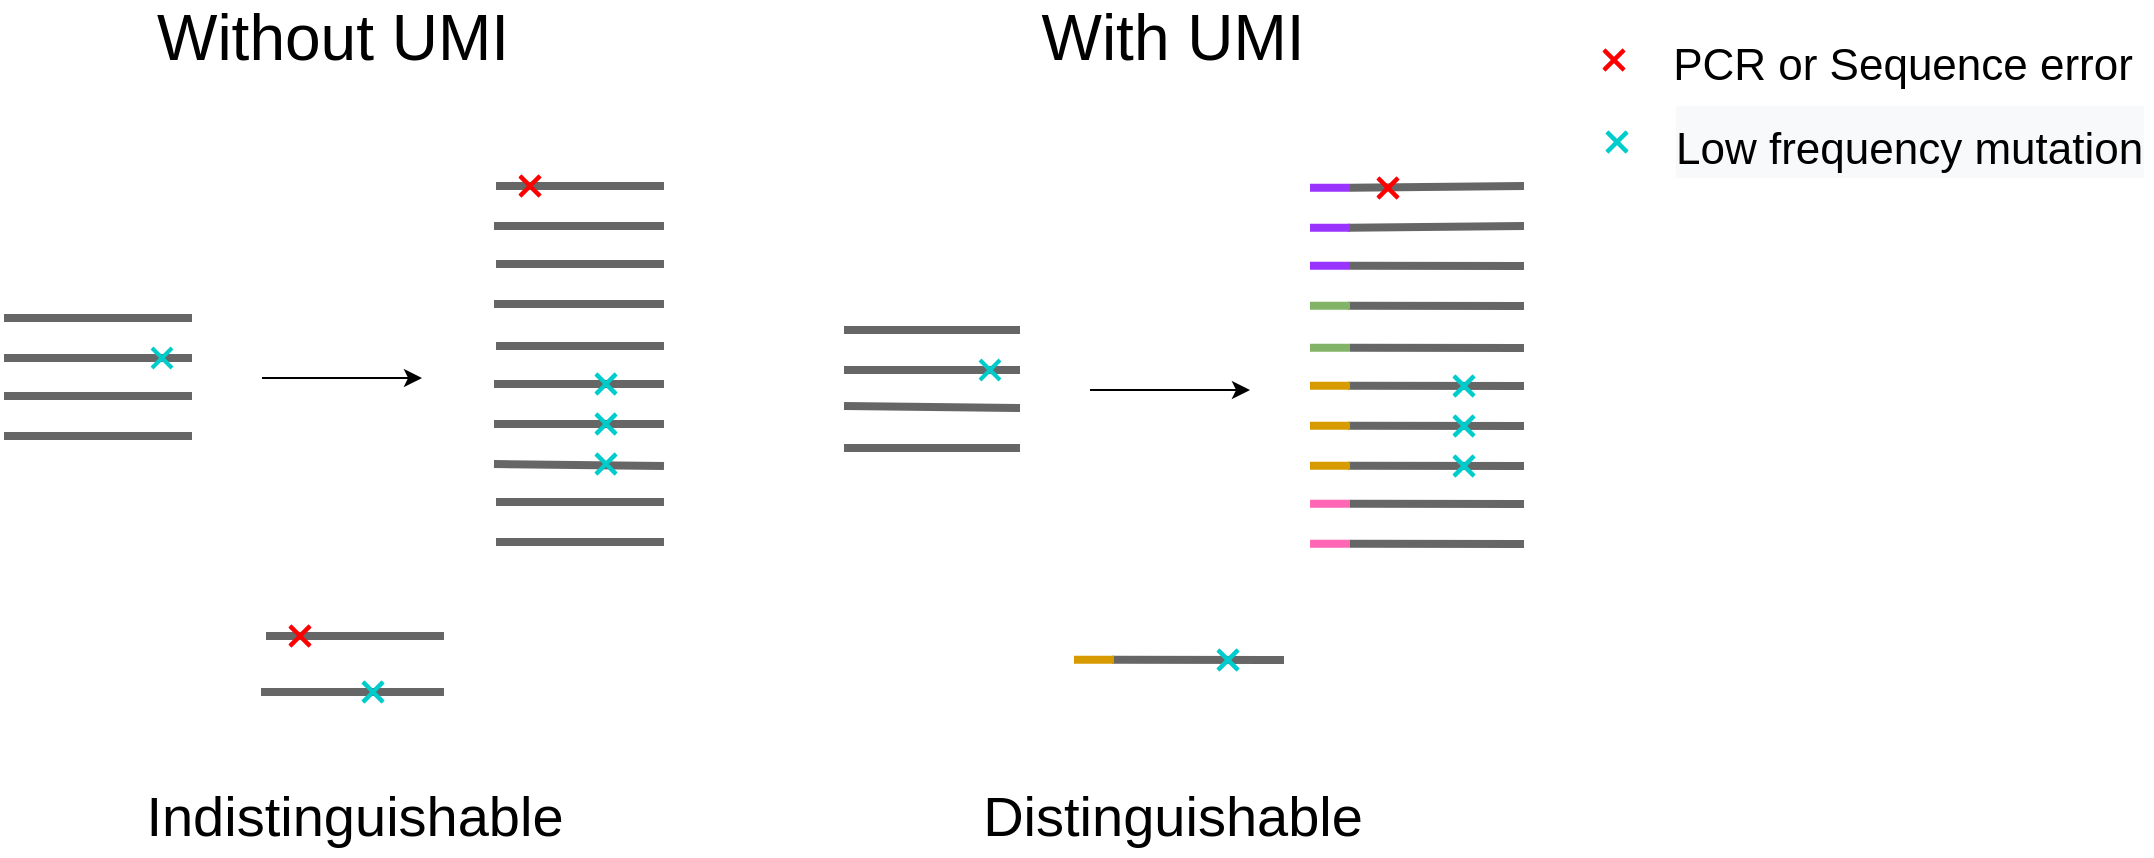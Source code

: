 <mxfile version="20.0.1" type="github">
  <diagram id="hOID2NO2qhy8Afpl9kij" name="Page-1">
    <mxGraphModel dx="1543" dy="1257" grid="1" gridSize="10" guides="1" tooltips="1" connect="1" arrows="1" fold="1" page="1" pageScale="1" pageWidth="827" pageHeight="1169" math="0" shadow="0">
      <root>
        <mxCell id="0" />
        <mxCell id="1" parent="0" />
        <mxCell id="rIxZJg8oqruKLC6vNlmA-1" value="" style="endArrow=none;html=1;rounded=0;strokeWidth=4;strokeColor=#666666;" parent="1" edge="1">
          <mxGeometry width="50" height="50" relative="1" as="geometry">
            <mxPoint x="1600" y="226" as="sourcePoint" />
            <mxPoint x="1694" y="226" as="targetPoint" />
          </mxGeometry>
        </mxCell>
        <mxCell id="rIxZJg8oqruKLC6vNlmA-2" value="" style="endArrow=none;html=1;rounded=0;strokeWidth=4;strokeColor=#666666;" parent="1" edge="1">
          <mxGeometry width="50" height="50" relative="1" as="geometry">
            <mxPoint x="1600" y="246" as="sourcePoint" />
            <mxPoint x="1694" y="246" as="targetPoint" />
          </mxGeometry>
        </mxCell>
        <mxCell id="rIxZJg8oqruKLC6vNlmA-3" value="" style="endArrow=none;html=1;rounded=0;strokeWidth=4;strokeColor=#666666;" parent="1" edge="1">
          <mxGeometry width="50" height="50" relative="1" as="geometry">
            <mxPoint x="1600" y="265" as="sourcePoint" />
            <mxPoint x="1694" y="265" as="targetPoint" />
          </mxGeometry>
        </mxCell>
        <mxCell id="rIxZJg8oqruKLC6vNlmA-4" value="" style="endArrow=none;html=1;rounded=0;strokeWidth=4;strokeColor=#666666;" parent="1" edge="1">
          <mxGeometry width="50" height="50" relative="1" as="geometry">
            <mxPoint x="1600" y="285" as="sourcePoint" />
            <mxPoint x="1694" y="285" as="targetPoint" />
          </mxGeometry>
        </mxCell>
        <mxCell id="rIxZJg8oqruKLC6vNlmA-5" value="" style="endArrow=classic;html=1;rounded=0;" parent="1" edge="1">
          <mxGeometry width="50" height="50" relative="1" as="geometry">
            <mxPoint x="1729" y="256" as="sourcePoint" />
            <mxPoint x="1809" y="256" as="targetPoint" />
          </mxGeometry>
        </mxCell>
        <mxCell id="rIxZJg8oqruKLC6vNlmA-11" value="" style="endArrow=none;html=1;rounded=0;fillColor=#dae8fc;strokeColor=#00CCCC;strokeWidth=2;" parent="1" edge="1">
          <mxGeometry width="50" height="50" relative="1" as="geometry">
            <mxPoint x="1674" y="241" as="sourcePoint" />
            <mxPoint x="1684" y="251" as="targetPoint" />
          </mxGeometry>
        </mxCell>
        <mxCell id="rIxZJg8oqruKLC6vNlmA-12" value="" style="endArrow=none;html=1;rounded=0;fillColor=#dae8fc;strokeColor=#00CCCC;strokeWidth=2;" parent="1" edge="1">
          <mxGeometry width="50" height="50" relative="1" as="geometry">
            <mxPoint x="1684" y="241" as="sourcePoint" />
            <mxPoint x="1674" y="251" as="targetPoint" />
          </mxGeometry>
        </mxCell>
        <mxCell id="rIxZJg8oqruKLC6vNlmA-33" value="" style="endArrow=none;html=1;rounded=0;strokeWidth=4;strokeColor=#666666;" parent="1" edge="1">
          <mxGeometry width="50" height="50" relative="1" as="geometry">
            <mxPoint x="2020" y="232" as="sourcePoint" />
            <mxPoint x="2108" y="232" as="targetPoint" />
          </mxGeometry>
        </mxCell>
        <mxCell id="rIxZJg8oqruKLC6vNlmA-34" value="" style="endArrow=none;html=1;rounded=0;strokeWidth=4;strokeColor=#666666;" parent="1" edge="1">
          <mxGeometry width="50" height="50" relative="1" as="geometry">
            <mxPoint x="2020" y="252" as="sourcePoint" />
            <mxPoint x="2108" y="252" as="targetPoint" />
          </mxGeometry>
        </mxCell>
        <mxCell id="rIxZJg8oqruKLC6vNlmA-35" value="" style="endArrow=none;html=1;rounded=0;strokeWidth=4;strokeColor=#666666;" parent="1" edge="1">
          <mxGeometry width="50" height="50" relative="1" as="geometry">
            <mxPoint x="2020" y="270" as="sourcePoint" />
            <mxPoint x="2108" y="271" as="targetPoint" />
          </mxGeometry>
        </mxCell>
        <mxCell id="rIxZJg8oqruKLC6vNlmA-36" value="" style="endArrow=none;html=1;rounded=0;strokeWidth=4;strokeColor=#666666;" parent="1" edge="1">
          <mxGeometry width="50" height="50" relative="1" as="geometry">
            <mxPoint x="2020" y="291" as="sourcePoint" />
            <mxPoint x="2108" y="291" as="targetPoint" />
          </mxGeometry>
        </mxCell>
        <mxCell id="rIxZJg8oqruKLC6vNlmA-37" value="" style="endArrow=classic;html=1;rounded=0;" parent="1" edge="1">
          <mxGeometry width="50" height="50" relative="1" as="geometry">
            <mxPoint x="2143" y="262" as="sourcePoint" />
            <mxPoint x="2223" y="262" as="targetPoint" />
          </mxGeometry>
        </mxCell>
        <mxCell id="rIxZJg8oqruKLC6vNlmA-38" value="" style="endArrow=none;html=1;rounded=0;fillColor=#dae8fc;strokeColor=#00CCCC;strokeWidth=2;" parent="1" edge="1">
          <mxGeometry width="50" height="50" relative="1" as="geometry">
            <mxPoint x="2088" y="247" as="sourcePoint" />
            <mxPoint x="2098" y="257" as="targetPoint" />
          </mxGeometry>
        </mxCell>
        <mxCell id="rIxZJg8oqruKLC6vNlmA-39" value="" style="endArrow=none;html=1;rounded=0;fillColor=#dae8fc;strokeColor=#00CCCC;strokeWidth=2;" parent="1" edge="1">
          <mxGeometry width="50" height="50" relative="1" as="geometry">
            <mxPoint x="2098" y="247" as="sourcePoint" />
            <mxPoint x="2088" y="257" as="targetPoint" />
          </mxGeometry>
        </mxCell>
        <mxCell id="rIxZJg8oqruKLC6vNlmA-40" value="" style="endArrow=none;html=1;rounded=0;strokeWidth=4;strokeColor=#666666;" parent="1" edge="1">
          <mxGeometry width="50" height="50" relative="1" as="geometry">
            <mxPoint x="2273" y="318.82" as="sourcePoint" />
            <mxPoint x="2360" y="319" as="targetPoint" />
          </mxGeometry>
        </mxCell>
        <mxCell id="rIxZJg8oqruKLC6vNlmA-41" value="" style="endArrow=none;html=1;rounded=0;strokeWidth=4;strokeColor=#FF66B3;fillColor=#d80073;" parent="1" edge="1">
          <mxGeometry width="50" height="50" relative="1" as="geometry">
            <mxPoint x="2253" y="318.82" as="sourcePoint" />
            <mxPoint x="2273" y="318.82" as="targetPoint" />
          </mxGeometry>
        </mxCell>
        <mxCell id="rIxZJg8oqruKLC6vNlmA-42" value="" style="endArrow=none;html=1;rounded=0;strokeWidth=4;strokeColor=#666666;" parent="1" edge="1">
          <mxGeometry width="50" height="50" relative="1" as="geometry">
            <mxPoint x="2273" y="338.82" as="sourcePoint" />
            <mxPoint x="2360" y="339" as="targetPoint" />
          </mxGeometry>
        </mxCell>
        <mxCell id="rIxZJg8oqruKLC6vNlmA-43" value="" style="endArrow=none;html=1;rounded=0;strokeWidth=4;strokeColor=#FF66B3;fillColor=#d80073;" parent="1" edge="1">
          <mxGeometry width="50" height="50" relative="1" as="geometry">
            <mxPoint x="2253" y="338.82" as="sourcePoint" />
            <mxPoint x="2273" y="338.82" as="targetPoint" />
          </mxGeometry>
        </mxCell>
        <mxCell id="rIxZJg8oqruKLC6vNlmA-44" value="" style="endArrow=none;html=1;rounded=0;strokeWidth=4;strokeColor=#666666;" parent="1" edge="1">
          <mxGeometry width="50" height="50" relative="1" as="geometry">
            <mxPoint x="2272" y="279.82" as="sourcePoint" />
            <mxPoint x="2360" y="280" as="targetPoint" />
          </mxGeometry>
        </mxCell>
        <mxCell id="rIxZJg8oqruKLC6vNlmA-45" value="" style="endArrow=none;html=1;rounded=0;strokeWidth=4;strokeColor=#666666;" parent="1" edge="1">
          <mxGeometry width="50" height="50" relative="1" as="geometry">
            <mxPoint x="2272" y="299.82" as="sourcePoint" />
            <mxPoint x="2360" y="300" as="targetPoint" />
          </mxGeometry>
        </mxCell>
        <mxCell id="rIxZJg8oqruKLC6vNlmA-46" value="" style="endArrow=none;html=1;rounded=0;strokeWidth=4;strokeColor=#d79b00;fillColor=#ffe6cc;" parent="1" edge="1">
          <mxGeometry width="50" height="50" relative="1" as="geometry">
            <mxPoint x="2253" y="279.82" as="sourcePoint" />
            <mxPoint x="2273" y="279.82" as="targetPoint" />
          </mxGeometry>
        </mxCell>
        <mxCell id="rIxZJg8oqruKLC6vNlmA-47" value="" style="endArrow=none;html=1;rounded=0;strokeWidth=4;strokeColor=#d79b00;fillColor=#ffe6cc;" parent="1" edge="1">
          <mxGeometry width="50" height="50" relative="1" as="geometry">
            <mxPoint x="2253" y="299.82" as="sourcePoint" />
            <mxPoint x="2273" y="299.82" as="targetPoint" />
          </mxGeometry>
        </mxCell>
        <mxCell id="rIxZJg8oqruKLC6vNlmA-48" value="" style="endArrow=none;html=1;rounded=0;strokeWidth=4;strokeColor=#666666;" parent="1" edge="1">
          <mxGeometry width="50" height="50" relative="1" as="geometry">
            <mxPoint x="2273" y="160.82" as="sourcePoint" />
            <mxPoint x="2360" y="160" as="targetPoint" />
          </mxGeometry>
        </mxCell>
        <mxCell id="rIxZJg8oqruKLC6vNlmA-49" value="" style="endArrow=none;html=1;rounded=0;strokeWidth=4;strokeColor=#666666;" parent="1" edge="1">
          <mxGeometry width="50" height="50" relative="1" as="geometry">
            <mxPoint x="2272" y="180.82" as="sourcePoint" />
            <mxPoint x="2360" y="180" as="targetPoint" />
          </mxGeometry>
        </mxCell>
        <mxCell id="rIxZJg8oqruKLC6vNlmA-50" value="" style="endArrow=none;html=1;rounded=0;strokeWidth=4;strokeColor=#666666;" parent="1" edge="1">
          <mxGeometry width="50" height="50" relative="1" as="geometry">
            <mxPoint x="2273" y="240.82" as="sourcePoint" />
            <mxPoint x="2360" y="241" as="targetPoint" />
          </mxGeometry>
        </mxCell>
        <mxCell id="rIxZJg8oqruKLC6vNlmA-51" value="" style="endArrow=none;html=1;rounded=0;strokeWidth=4;strokeColor=#666666;" parent="1" edge="1">
          <mxGeometry width="50" height="50" relative="1" as="geometry">
            <mxPoint x="2272" y="259.82" as="sourcePoint" />
            <mxPoint x="2360" y="260" as="targetPoint" />
          </mxGeometry>
        </mxCell>
        <mxCell id="rIxZJg8oqruKLC6vNlmA-52" value="" style="endArrow=none;html=1;rounded=0;strokeWidth=4;strokeColor=#9933FF;" parent="1" edge="1">
          <mxGeometry width="50" height="50" relative="1" as="geometry">
            <mxPoint x="2253" y="160.82" as="sourcePoint" />
            <mxPoint x="2273" y="160.82" as="targetPoint" />
          </mxGeometry>
        </mxCell>
        <mxCell id="rIxZJg8oqruKLC6vNlmA-53" value="" style="endArrow=none;html=1;rounded=0;strokeWidth=4;strokeColor=#9933FF;fillColor=#dae8fc;" parent="1" edge="1">
          <mxGeometry width="50" height="50" relative="1" as="geometry">
            <mxPoint x="2253" y="180.82" as="sourcePoint" />
            <mxPoint x="2273" y="180.82" as="targetPoint" />
          </mxGeometry>
        </mxCell>
        <mxCell id="rIxZJg8oqruKLC6vNlmA-54" value="" style="endArrow=none;html=1;rounded=0;strokeWidth=4;strokeColor=#82b366;fillColor=#d5e8d4;" parent="1" edge="1">
          <mxGeometry width="50" height="50" relative="1" as="geometry">
            <mxPoint x="2253" y="240.82" as="sourcePoint" />
            <mxPoint x="2273" y="240.82" as="targetPoint" />
          </mxGeometry>
        </mxCell>
        <mxCell id="rIxZJg8oqruKLC6vNlmA-55" value="" style="endArrow=none;html=1;rounded=0;strokeWidth=4;strokeColor=#d79b00;fillColor=#ffe6cc;" parent="1" edge="1">
          <mxGeometry width="50" height="50" relative="1" as="geometry">
            <mxPoint x="2253" y="259.82" as="sourcePoint" />
            <mxPoint x="2273" y="259.82" as="targetPoint" />
          </mxGeometry>
        </mxCell>
        <mxCell id="rIxZJg8oqruKLC6vNlmA-56" value="" style="endArrow=none;html=1;rounded=0;strokeWidth=4;strokeColor=#666666;" parent="1" edge="1">
          <mxGeometry width="50" height="50" relative="1" as="geometry">
            <mxPoint x="2273" y="199.82" as="sourcePoint" />
            <mxPoint x="2360" y="200" as="targetPoint" />
          </mxGeometry>
        </mxCell>
        <mxCell id="rIxZJg8oqruKLC6vNlmA-57" value="" style="endArrow=none;html=1;rounded=0;strokeWidth=4;strokeColor=#666666;" parent="1" edge="1">
          <mxGeometry width="50" height="50" relative="1" as="geometry">
            <mxPoint x="2272" y="219.82" as="sourcePoint" />
            <mxPoint x="2360" y="220" as="targetPoint" />
          </mxGeometry>
        </mxCell>
        <mxCell id="rIxZJg8oqruKLC6vNlmA-58" value="" style="endArrow=none;html=1;rounded=0;strokeWidth=4;strokeColor=#9933FF;fillColor=#6a00ff;" parent="1" edge="1">
          <mxGeometry width="50" height="50" relative="1" as="geometry">
            <mxPoint x="2253" y="199.82" as="sourcePoint" />
            <mxPoint x="2273" y="199.82" as="targetPoint" />
          </mxGeometry>
        </mxCell>
        <mxCell id="rIxZJg8oqruKLC6vNlmA-59" value="" style="endArrow=none;html=1;rounded=0;strokeWidth=4;strokeColor=#82b366;fillColor=#d5e8d4;" parent="1" edge="1">
          <mxGeometry width="50" height="50" relative="1" as="geometry">
            <mxPoint x="2253" y="219.82" as="sourcePoint" />
            <mxPoint x="2273" y="219.82" as="targetPoint" />
          </mxGeometry>
        </mxCell>
        <mxCell id="rIxZJg8oqruKLC6vNlmA-60" value="&lt;font style=&quot;font-size: 32px;&quot;&gt;Without UMI&lt;/font&gt;" style="text;html=1;align=center;verticalAlign=middle;resizable=0;points=[];autosize=1;strokeColor=none;fillColor=none;" parent="1" vertex="1">
          <mxGeometry x="1669" y="71" width="190" height="30" as="geometry" />
        </mxCell>
        <mxCell id="rIxZJg8oqruKLC6vNlmA-61" value="&lt;font style=&quot;font-size: 32px;&quot;&gt;With UMI&lt;/font&gt;" style="text;html=1;align=center;verticalAlign=middle;resizable=0;points=[];autosize=1;strokeColor=none;fillColor=none;" parent="1" vertex="1">
          <mxGeometry x="2109" y="71" width="150" height="30" as="geometry" />
        </mxCell>
        <mxCell id="rIxZJg8oqruKLC6vNlmA-72" value="" style="endArrow=none;html=1;rounded=0;fillColor=#dae8fc;strokeColor=#00CCCC;strokeWidth=2;" parent="1" edge="1">
          <mxGeometry width="50" height="50" relative="1" as="geometry">
            <mxPoint x="1896" y="294" as="sourcePoint" />
            <mxPoint x="1906" y="304" as="targetPoint" />
          </mxGeometry>
        </mxCell>
        <mxCell id="rIxZJg8oqruKLC6vNlmA-73" value="" style="endArrow=none;html=1;rounded=0;fillColor=#dae8fc;strokeColor=#00CCCC;strokeWidth=2;" parent="1" edge="1">
          <mxGeometry width="50" height="50" relative="1" as="geometry">
            <mxPoint x="1906" y="294" as="sourcePoint" />
            <mxPoint x="1896" y="304" as="targetPoint" />
          </mxGeometry>
        </mxCell>
        <mxCell id="rIxZJg8oqruKLC6vNlmA-74" value="" style="endArrow=none;html=1;rounded=0;fillColor=#dae8fc;strokeColor=#00CCCC;strokeWidth=2;" parent="1" edge="1">
          <mxGeometry width="50" height="50" relative="1" as="geometry">
            <mxPoint x="1896" y="274" as="sourcePoint" />
            <mxPoint x="1906" y="284" as="targetPoint" />
          </mxGeometry>
        </mxCell>
        <mxCell id="rIxZJg8oqruKLC6vNlmA-75" value="" style="endArrow=none;html=1;rounded=0;fillColor=#dae8fc;strokeColor=#00CCCC;strokeWidth=2;" parent="1" edge="1">
          <mxGeometry width="50" height="50" relative="1" as="geometry">
            <mxPoint x="1906" y="274" as="sourcePoint" />
            <mxPoint x="1896" y="284" as="targetPoint" />
          </mxGeometry>
        </mxCell>
        <mxCell id="rIxZJg8oqruKLC6vNlmA-76" value="" style="endArrow=none;html=1;rounded=0;fillColor=#dae8fc;strokeColor=#00CCCC;strokeWidth=2;" parent="1" edge="1">
          <mxGeometry width="50" height="50" relative="1" as="geometry">
            <mxPoint x="1896" y="254" as="sourcePoint" />
            <mxPoint x="1906" y="264" as="targetPoint" />
          </mxGeometry>
        </mxCell>
        <mxCell id="rIxZJg8oqruKLC6vNlmA-77" value="" style="endArrow=none;html=1;rounded=0;fillColor=#dae8fc;strokeColor=#00CCCC;strokeWidth=2;" parent="1" edge="1">
          <mxGeometry width="50" height="50" relative="1" as="geometry">
            <mxPoint x="1906" y="254" as="sourcePoint" />
            <mxPoint x="1896" y="264" as="targetPoint" />
          </mxGeometry>
        </mxCell>
        <mxCell id="rIxZJg8oqruKLC6vNlmA-78" value="" style="endArrow=none;html=1;rounded=0;fillColor=#a20025;strokeColor=#FF0000;strokeWidth=2;" parent="1" edge="1">
          <mxGeometry width="50" height="50" relative="1" as="geometry">
            <mxPoint x="1858" y="155" as="sourcePoint" />
            <mxPoint x="1868" y="165" as="targetPoint" />
          </mxGeometry>
        </mxCell>
        <mxCell id="rIxZJg8oqruKLC6vNlmA-79" value="" style="endArrow=none;html=1;rounded=0;fillColor=#a20025;strokeColor=#FF0000;strokeWidth=2;" parent="1" edge="1">
          <mxGeometry width="50" height="50" relative="1" as="geometry">
            <mxPoint x="1868" y="155" as="sourcePoint" />
            <mxPoint x="1858" y="165" as="targetPoint" />
          </mxGeometry>
        </mxCell>
        <mxCell id="rIxZJg8oqruKLC6vNlmA-80" value="" style="endArrow=none;html=1;rounded=0;strokeWidth=4;strokeColor=#666666;" parent="1" edge="1">
          <mxGeometry width="50" height="50" relative="1" as="geometry">
            <mxPoint x="1846" y="318.0" as="sourcePoint" />
            <mxPoint x="1930" y="318" as="targetPoint" />
          </mxGeometry>
        </mxCell>
        <mxCell id="rIxZJg8oqruKLC6vNlmA-82" value="" style="endArrow=none;html=1;rounded=0;strokeWidth=4;strokeColor=#666666;" parent="1" edge="1">
          <mxGeometry width="50" height="50" relative="1" as="geometry">
            <mxPoint x="1846" y="338.0" as="sourcePoint" />
            <mxPoint x="1930" y="338" as="targetPoint" />
          </mxGeometry>
        </mxCell>
        <mxCell id="rIxZJg8oqruKLC6vNlmA-84" value="" style="endArrow=none;html=1;rounded=0;strokeWidth=4;strokeColor=#666666;" parent="1" edge="1">
          <mxGeometry width="50" height="50" relative="1" as="geometry">
            <mxPoint x="1845" y="279.0" as="sourcePoint" />
            <mxPoint x="1930" y="279" as="targetPoint" />
          </mxGeometry>
        </mxCell>
        <mxCell id="rIxZJg8oqruKLC6vNlmA-85" value="" style="endArrow=none;html=1;rounded=0;strokeWidth=4;strokeColor=#666666;" parent="1" edge="1">
          <mxGeometry width="50" height="50" relative="1" as="geometry">
            <mxPoint x="1845" y="299.0" as="sourcePoint" />
            <mxPoint x="1930" y="300" as="targetPoint" />
          </mxGeometry>
        </mxCell>
        <mxCell id="rIxZJg8oqruKLC6vNlmA-88" value="" style="endArrow=none;html=1;rounded=0;strokeWidth=4;strokeColor=#666666;" parent="1" edge="1">
          <mxGeometry width="50" height="50" relative="1" as="geometry">
            <mxPoint x="1846" y="160.0" as="sourcePoint" />
            <mxPoint x="1930" y="160" as="targetPoint" />
          </mxGeometry>
        </mxCell>
        <mxCell id="rIxZJg8oqruKLC6vNlmA-89" value="" style="endArrow=none;html=1;rounded=0;strokeWidth=4;strokeColor=#666666;" parent="1" edge="1">
          <mxGeometry width="50" height="50" relative="1" as="geometry">
            <mxPoint x="1845" y="180.0" as="sourcePoint" />
            <mxPoint x="1930" y="180" as="targetPoint" />
          </mxGeometry>
        </mxCell>
        <mxCell id="rIxZJg8oqruKLC6vNlmA-90" value="" style="endArrow=none;html=1;rounded=0;strokeWidth=4;strokeColor=#666666;" parent="1" edge="1">
          <mxGeometry width="50" height="50" relative="1" as="geometry">
            <mxPoint x="1846" y="240.0" as="sourcePoint" />
            <mxPoint x="1930" y="240" as="targetPoint" />
          </mxGeometry>
        </mxCell>
        <mxCell id="rIxZJg8oqruKLC6vNlmA-91" value="" style="endArrow=none;html=1;rounded=0;strokeWidth=4;strokeColor=#666666;" parent="1" edge="1">
          <mxGeometry width="50" height="50" relative="1" as="geometry">
            <mxPoint x="1845" y="259.0" as="sourcePoint" />
            <mxPoint x="1930" y="259" as="targetPoint" />
          </mxGeometry>
        </mxCell>
        <mxCell id="rIxZJg8oqruKLC6vNlmA-96" value="" style="endArrow=none;html=1;rounded=0;strokeWidth=4;strokeColor=#666666;" parent="1" edge="1">
          <mxGeometry width="50" height="50" relative="1" as="geometry">
            <mxPoint x="1846" y="199.0" as="sourcePoint" />
            <mxPoint x="1930" y="199" as="targetPoint" />
          </mxGeometry>
        </mxCell>
        <mxCell id="rIxZJg8oqruKLC6vNlmA-97" value="" style="endArrow=none;html=1;rounded=0;strokeWidth=4;strokeColor=#666666;" parent="1" edge="1">
          <mxGeometry width="50" height="50" relative="1" as="geometry">
            <mxPoint x="1845" y="219.0" as="sourcePoint" />
            <mxPoint x="1930" y="219" as="targetPoint" />
          </mxGeometry>
        </mxCell>
        <mxCell id="rIxZJg8oqruKLC6vNlmA-100" value="" style="endArrow=none;html=1;rounded=0;fillColor=#dae8fc;strokeColor=#00CCCC;strokeWidth=2;" parent="1" edge="1">
          <mxGeometry width="50" height="50" relative="1" as="geometry">
            <mxPoint x="1896" y="294" as="sourcePoint" />
            <mxPoint x="1906" y="304" as="targetPoint" />
          </mxGeometry>
        </mxCell>
        <mxCell id="rIxZJg8oqruKLC6vNlmA-101" value="" style="endArrow=none;html=1;rounded=0;fillColor=#dae8fc;strokeColor=#00CCCC;strokeWidth=2;" parent="1" edge="1">
          <mxGeometry width="50" height="50" relative="1" as="geometry">
            <mxPoint x="1906" y="294" as="sourcePoint" />
            <mxPoint x="1896" y="304" as="targetPoint" />
          </mxGeometry>
        </mxCell>
        <mxCell id="rIxZJg8oqruKLC6vNlmA-102" value="" style="endArrow=none;html=1;rounded=0;fillColor=#dae8fc;strokeColor=#00CCCC;strokeWidth=2;" parent="1" edge="1">
          <mxGeometry width="50" height="50" relative="1" as="geometry">
            <mxPoint x="1896" y="274" as="sourcePoint" />
            <mxPoint x="1906" y="284" as="targetPoint" />
          </mxGeometry>
        </mxCell>
        <mxCell id="rIxZJg8oqruKLC6vNlmA-103" value="" style="endArrow=none;html=1;rounded=0;fillColor=#dae8fc;strokeColor=#00CCCC;strokeWidth=2;" parent="1" edge="1">
          <mxGeometry width="50" height="50" relative="1" as="geometry">
            <mxPoint x="1906" y="274" as="sourcePoint" />
            <mxPoint x="1896" y="284" as="targetPoint" />
          </mxGeometry>
        </mxCell>
        <mxCell id="rIxZJg8oqruKLC6vNlmA-104" value="" style="endArrow=none;html=1;rounded=0;fillColor=#dae8fc;strokeColor=#00CCCC;strokeWidth=2;" parent="1" edge="1">
          <mxGeometry width="50" height="50" relative="1" as="geometry">
            <mxPoint x="1896" y="254" as="sourcePoint" />
            <mxPoint x="1906" y="264" as="targetPoint" />
          </mxGeometry>
        </mxCell>
        <mxCell id="rIxZJg8oqruKLC6vNlmA-105" value="" style="endArrow=none;html=1;rounded=0;fillColor=#dae8fc;strokeColor=#00CCCC;strokeWidth=2;" parent="1" edge="1">
          <mxGeometry width="50" height="50" relative="1" as="geometry">
            <mxPoint x="1906" y="254" as="sourcePoint" />
            <mxPoint x="1896" y="264" as="targetPoint" />
          </mxGeometry>
        </mxCell>
        <mxCell id="rIxZJg8oqruKLC6vNlmA-106" value="" style="endArrow=none;html=1;rounded=0;fillColor=#a20025;strokeColor=#FF0000;strokeWidth=2;" parent="1" edge="1">
          <mxGeometry width="50" height="50" relative="1" as="geometry">
            <mxPoint x="1858" y="155" as="sourcePoint" />
            <mxPoint x="1868" y="165" as="targetPoint" />
          </mxGeometry>
        </mxCell>
        <mxCell id="rIxZJg8oqruKLC6vNlmA-107" value="" style="endArrow=none;html=1;rounded=0;fillColor=#a20025;strokeColor=#FF0000;strokeWidth=2;" parent="1" edge="1">
          <mxGeometry width="50" height="50" relative="1" as="geometry">
            <mxPoint x="1868" y="155" as="sourcePoint" />
            <mxPoint x="1858" y="165" as="targetPoint" />
          </mxGeometry>
        </mxCell>
        <mxCell id="rIxZJg8oqruKLC6vNlmA-108" value="" style="endArrow=none;html=1;rounded=0;fillColor=#dae8fc;strokeColor=#00CCCC;strokeWidth=2;" parent="1" edge="1">
          <mxGeometry width="50" height="50" relative="1" as="geometry">
            <mxPoint x="2325" y="295" as="sourcePoint" />
            <mxPoint x="2335" y="305" as="targetPoint" />
          </mxGeometry>
        </mxCell>
        <mxCell id="rIxZJg8oqruKLC6vNlmA-109" value="" style="endArrow=none;html=1;rounded=0;fillColor=#dae8fc;strokeColor=#00CCCC;strokeWidth=2;" parent="1" edge="1">
          <mxGeometry width="50" height="50" relative="1" as="geometry">
            <mxPoint x="2335" y="295" as="sourcePoint" />
            <mxPoint x="2325" y="305" as="targetPoint" />
          </mxGeometry>
        </mxCell>
        <mxCell id="rIxZJg8oqruKLC6vNlmA-110" value="" style="endArrow=none;html=1;rounded=0;fillColor=#dae8fc;strokeColor=#00CCCC;strokeWidth=2;" parent="1" edge="1">
          <mxGeometry width="50" height="50" relative="1" as="geometry">
            <mxPoint x="2325" y="275" as="sourcePoint" />
            <mxPoint x="2335" y="285" as="targetPoint" />
          </mxGeometry>
        </mxCell>
        <mxCell id="rIxZJg8oqruKLC6vNlmA-111" value="" style="endArrow=none;html=1;rounded=0;fillColor=#dae8fc;strokeColor=#00CCCC;strokeWidth=2;" parent="1" edge="1">
          <mxGeometry width="50" height="50" relative="1" as="geometry">
            <mxPoint x="2335" y="275" as="sourcePoint" />
            <mxPoint x="2325" y="285" as="targetPoint" />
          </mxGeometry>
        </mxCell>
        <mxCell id="rIxZJg8oqruKLC6vNlmA-112" value="" style="endArrow=none;html=1;rounded=0;fillColor=#dae8fc;strokeColor=#00CCCC;strokeWidth=2;" parent="1" edge="1">
          <mxGeometry width="50" height="50" relative="1" as="geometry">
            <mxPoint x="2325" y="255" as="sourcePoint" />
            <mxPoint x="2335" y="265" as="targetPoint" />
          </mxGeometry>
        </mxCell>
        <mxCell id="rIxZJg8oqruKLC6vNlmA-113" value="" style="endArrow=none;html=1;rounded=0;fillColor=#dae8fc;strokeColor=#00CCCC;strokeWidth=2;" parent="1" edge="1">
          <mxGeometry width="50" height="50" relative="1" as="geometry">
            <mxPoint x="2335" y="255" as="sourcePoint" />
            <mxPoint x="2325" y="265" as="targetPoint" />
          </mxGeometry>
        </mxCell>
        <mxCell id="rIxZJg8oqruKLC6vNlmA-114" value="" style="endArrow=none;html=1;rounded=0;fillColor=#a20025;strokeColor=#FF0000;strokeWidth=2;" parent="1" edge="1">
          <mxGeometry width="50" height="50" relative="1" as="geometry">
            <mxPoint x="2287" y="156" as="sourcePoint" />
            <mxPoint x="2297" y="166" as="targetPoint" />
          </mxGeometry>
        </mxCell>
        <mxCell id="rIxZJg8oqruKLC6vNlmA-115" value="" style="endArrow=none;html=1;rounded=0;fillColor=#a20025;strokeColor=#FF0000;strokeWidth=2;" parent="1" edge="1">
          <mxGeometry width="50" height="50" relative="1" as="geometry">
            <mxPoint x="2297" y="156" as="sourcePoint" />
            <mxPoint x="2287" y="166" as="targetPoint" />
          </mxGeometry>
        </mxCell>
        <mxCell id="rIxZJg8oqruKLC6vNlmA-116" value="" style="endArrow=none;html=1;rounded=0;fillColor=#dae8fc;strokeColor=#00CCCC;strokeWidth=2;" parent="1" edge="1">
          <mxGeometry width="50" height="50" relative="1" as="geometry">
            <mxPoint x="2325" y="295" as="sourcePoint" />
            <mxPoint x="2335" y="305" as="targetPoint" />
          </mxGeometry>
        </mxCell>
        <mxCell id="rIxZJg8oqruKLC6vNlmA-117" value="" style="endArrow=none;html=1;rounded=0;fillColor=#dae8fc;strokeColor=#00CCCC;strokeWidth=2;" parent="1" edge="1">
          <mxGeometry width="50" height="50" relative="1" as="geometry">
            <mxPoint x="2335" y="295" as="sourcePoint" />
            <mxPoint x="2325" y="305" as="targetPoint" />
          </mxGeometry>
        </mxCell>
        <mxCell id="rIxZJg8oqruKLC6vNlmA-118" value="" style="endArrow=none;html=1;rounded=0;fillColor=#dae8fc;strokeColor=#00CCCC;strokeWidth=2;" parent="1" edge="1">
          <mxGeometry width="50" height="50" relative="1" as="geometry">
            <mxPoint x="2325" y="275" as="sourcePoint" />
            <mxPoint x="2335" y="285" as="targetPoint" />
          </mxGeometry>
        </mxCell>
        <mxCell id="rIxZJg8oqruKLC6vNlmA-119" value="" style="endArrow=none;html=1;rounded=0;fillColor=#dae8fc;strokeColor=#00CCCC;strokeWidth=2;" parent="1" edge="1">
          <mxGeometry width="50" height="50" relative="1" as="geometry">
            <mxPoint x="2335" y="275" as="sourcePoint" />
            <mxPoint x="2325" y="285" as="targetPoint" />
          </mxGeometry>
        </mxCell>
        <mxCell id="rIxZJg8oqruKLC6vNlmA-120" value="" style="endArrow=none;html=1;rounded=0;fillColor=#dae8fc;strokeColor=#00CCCC;strokeWidth=2;" parent="1" edge="1">
          <mxGeometry width="50" height="50" relative="1" as="geometry">
            <mxPoint x="2325" y="255" as="sourcePoint" />
            <mxPoint x="2335" y="265" as="targetPoint" />
          </mxGeometry>
        </mxCell>
        <mxCell id="rIxZJg8oqruKLC6vNlmA-121" value="" style="endArrow=none;html=1;rounded=0;fillColor=#dae8fc;strokeColor=#00CCCC;strokeWidth=2;" parent="1" edge="1">
          <mxGeometry width="50" height="50" relative="1" as="geometry">
            <mxPoint x="2335" y="255" as="sourcePoint" />
            <mxPoint x="2325" y="265" as="targetPoint" />
          </mxGeometry>
        </mxCell>
        <mxCell id="rIxZJg8oqruKLC6vNlmA-122" value="" style="endArrow=none;html=1;rounded=0;fillColor=#a20025;strokeColor=#FF0000;strokeWidth=2;" parent="1" edge="1">
          <mxGeometry width="50" height="50" relative="1" as="geometry">
            <mxPoint x="2287" y="156" as="sourcePoint" />
            <mxPoint x="2297" y="166" as="targetPoint" />
          </mxGeometry>
        </mxCell>
        <mxCell id="rIxZJg8oqruKLC6vNlmA-123" value="" style="endArrow=none;html=1;rounded=0;fillColor=#a20025;strokeColor=#FF0000;strokeWidth=2;" parent="1" edge="1">
          <mxGeometry width="50" height="50" relative="1" as="geometry">
            <mxPoint x="2297" y="156" as="sourcePoint" />
            <mxPoint x="2287" y="166" as="targetPoint" />
          </mxGeometry>
        </mxCell>
        <mxCell id="rIxZJg8oqruKLC6vNlmA-124" value="" style="endArrow=none;html=1;rounded=0;fillColor=#dae8fc;strokeColor=#00CCCC;strokeWidth=2;" parent="1" edge="1">
          <mxGeometry width="50" height="50" relative="1" as="geometry">
            <mxPoint x="1779.5" y="408" as="sourcePoint" />
            <mxPoint x="1789.5" y="418" as="targetPoint" />
          </mxGeometry>
        </mxCell>
        <mxCell id="rIxZJg8oqruKLC6vNlmA-125" value="" style="endArrow=none;html=1;rounded=0;fillColor=#dae8fc;strokeColor=#00CCCC;strokeWidth=2;" parent="1" edge="1">
          <mxGeometry width="50" height="50" relative="1" as="geometry">
            <mxPoint x="1789.5" y="408" as="sourcePoint" />
            <mxPoint x="1779.5" y="418" as="targetPoint" />
          </mxGeometry>
        </mxCell>
        <mxCell id="rIxZJg8oqruKLC6vNlmA-126" value="" style="endArrow=none;html=1;rounded=0;fillColor=#a20025;strokeColor=#FF0000;strokeWidth=2;" parent="1" edge="1">
          <mxGeometry width="50" height="50" relative="1" as="geometry">
            <mxPoint x="1743" y="380.0" as="sourcePoint" />
            <mxPoint x="1753" y="390.0" as="targetPoint" />
          </mxGeometry>
        </mxCell>
        <mxCell id="rIxZJg8oqruKLC6vNlmA-127" value="" style="endArrow=none;html=1;rounded=0;fillColor=#a20025;strokeColor=#FF0000;strokeWidth=2;" parent="1" edge="1">
          <mxGeometry width="50" height="50" relative="1" as="geometry">
            <mxPoint x="1753" y="380.0" as="sourcePoint" />
            <mxPoint x="1743" y="390.0" as="targetPoint" />
          </mxGeometry>
        </mxCell>
        <mxCell id="rIxZJg8oqruKLC6vNlmA-128" value="" style="endArrow=none;html=1;rounded=0;strokeWidth=4;strokeColor=#666666;" parent="1" edge="1">
          <mxGeometry width="50" height="50" relative="1" as="geometry">
            <mxPoint x="1731" y="385.0" as="sourcePoint" />
            <mxPoint x="1820" y="385" as="targetPoint" />
          </mxGeometry>
        </mxCell>
        <mxCell id="rIxZJg8oqruKLC6vNlmA-131" value="" style="endArrow=none;html=1;rounded=0;strokeWidth=4;strokeColor=#666666;" parent="1" edge="1">
          <mxGeometry width="50" height="50" relative="1" as="geometry">
            <mxPoint x="1728.5" y="413" as="sourcePoint" />
            <mxPoint x="1820" y="413" as="targetPoint" />
          </mxGeometry>
        </mxCell>
        <mxCell id="rIxZJg8oqruKLC6vNlmA-134" value="" style="endArrow=none;html=1;rounded=0;fillColor=#dae8fc;strokeColor=#00CCCC;strokeWidth=2;" parent="1" edge="1">
          <mxGeometry width="50" height="50" relative="1" as="geometry">
            <mxPoint x="1779.5" y="408" as="sourcePoint" />
            <mxPoint x="1789.5" y="418" as="targetPoint" />
          </mxGeometry>
        </mxCell>
        <mxCell id="rIxZJg8oqruKLC6vNlmA-135" value="" style="endArrow=none;html=1;rounded=0;fillColor=#dae8fc;strokeColor=#00CCCC;strokeWidth=2;" parent="1" edge="1">
          <mxGeometry width="50" height="50" relative="1" as="geometry">
            <mxPoint x="1789.5" y="408" as="sourcePoint" />
            <mxPoint x="1779.5" y="418" as="targetPoint" />
          </mxGeometry>
        </mxCell>
        <mxCell id="rIxZJg8oqruKLC6vNlmA-136" value="" style="endArrow=none;html=1;rounded=0;fillColor=#a20025;strokeColor=#FF0000;strokeWidth=2;" parent="1" edge="1">
          <mxGeometry width="50" height="50" relative="1" as="geometry">
            <mxPoint x="1743" y="380.0" as="sourcePoint" />
            <mxPoint x="1753" y="390.0" as="targetPoint" />
          </mxGeometry>
        </mxCell>
        <mxCell id="rIxZJg8oqruKLC6vNlmA-137" value="" style="endArrow=none;html=1;rounded=0;fillColor=#a20025;strokeColor=#FF0000;strokeWidth=2;" parent="1" edge="1">
          <mxGeometry width="50" height="50" relative="1" as="geometry">
            <mxPoint x="1753" y="380.0" as="sourcePoint" />
            <mxPoint x="1743" y="390.0" as="targetPoint" />
          </mxGeometry>
        </mxCell>
        <mxCell id="rIxZJg8oqruKLC6vNlmA-138" value="" style="endArrow=none;html=1;rounded=0;strokeWidth=4;strokeColor=#666666;" parent="1" edge="1">
          <mxGeometry width="50" height="50" relative="1" as="geometry">
            <mxPoint x="2154" y="396.82" as="sourcePoint" />
            <mxPoint x="2240" y="397" as="targetPoint" />
          </mxGeometry>
        </mxCell>
        <mxCell id="rIxZJg8oqruKLC6vNlmA-139" value="" style="endArrow=none;html=1;rounded=0;strokeWidth=4;strokeColor=#d79b00;fillColor=#ffe6cc;" parent="1" edge="1">
          <mxGeometry width="50" height="50" relative="1" as="geometry">
            <mxPoint x="2135" y="396.82" as="sourcePoint" />
            <mxPoint x="2155" y="396.82" as="targetPoint" />
          </mxGeometry>
        </mxCell>
        <mxCell id="rIxZJg8oqruKLC6vNlmA-140" value="" style="endArrow=none;html=1;rounded=0;fillColor=#dae8fc;strokeColor=#00CCCC;strokeWidth=2;" parent="1" edge="1">
          <mxGeometry width="50" height="50" relative="1" as="geometry">
            <mxPoint x="2207" y="392" as="sourcePoint" />
            <mxPoint x="2217" y="402" as="targetPoint" />
          </mxGeometry>
        </mxCell>
        <mxCell id="rIxZJg8oqruKLC6vNlmA-141" value="" style="endArrow=none;html=1;rounded=0;fillColor=#dae8fc;strokeColor=#00CCCC;strokeWidth=2;" parent="1" edge="1">
          <mxGeometry width="50" height="50" relative="1" as="geometry">
            <mxPoint x="2217" y="392" as="sourcePoint" />
            <mxPoint x="2207" y="402" as="targetPoint" />
          </mxGeometry>
        </mxCell>
        <mxCell id="rIxZJg8oqruKLC6vNlmA-142" value="" style="endArrow=none;html=1;rounded=0;fillColor=#dae8fc;strokeColor=#00CCCC;strokeWidth=2;" parent="1" edge="1">
          <mxGeometry width="50" height="50" relative="1" as="geometry">
            <mxPoint x="2207" y="392" as="sourcePoint" />
            <mxPoint x="2217" y="402" as="targetPoint" />
          </mxGeometry>
        </mxCell>
        <mxCell id="rIxZJg8oqruKLC6vNlmA-143" value="" style="endArrow=none;html=1;rounded=0;fillColor=#dae8fc;strokeColor=#00CCCC;strokeWidth=2;" parent="1" edge="1">
          <mxGeometry width="50" height="50" relative="1" as="geometry">
            <mxPoint x="2217" y="392" as="sourcePoint" />
            <mxPoint x="2207" y="402" as="targetPoint" />
          </mxGeometry>
        </mxCell>
        <mxCell id="rIxZJg8oqruKLC6vNlmA-144" value="&lt;font style=&quot;font-size: 28px;&quot;&gt;Indistinguishable&lt;br&gt;&lt;/font&gt;" style="text;html=1;align=center;verticalAlign=middle;resizable=0;points=[];autosize=1;strokeColor=none;fillColor=none;fontSize=24;" parent="1" vertex="1">
          <mxGeometry x="1665" y="455" width="220" height="40" as="geometry" />
        </mxCell>
        <mxCell id="rIxZJg8oqruKLC6vNlmA-145" value="&lt;span style=&quot;font-size: 28px;&quot;&gt;Distinguishable&lt;/span&gt;" style="text;html=1;align=center;verticalAlign=middle;resizable=0;points=[];autosize=1;strokeColor=none;fillColor=none;fontSize=24;" parent="1" vertex="1">
          <mxGeometry x="2079" y="455" width="210" height="40" as="geometry" />
        </mxCell>
        <mxCell id="l1Ld0hPvR57MxeaL0Yox-3" value="" style="endArrow=none;html=1;rounded=0;fillColor=#a20025;strokeColor=#FF0000;strokeWidth=2;" edge="1" parent="1">
          <mxGeometry width="50" height="50" relative="1" as="geometry">
            <mxPoint x="2400" y="92" as="sourcePoint" />
            <mxPoint x="2410" y="102" as="targetPoint" />
          </mxGeometry>
        </mxCell>
        <mxCell id="l1Ld0hPvR57MxeaL0Yox-4" value="" style="endArrow=none;html=1;rounded=0;fillColor=#a20025;strokeColor=#FF0000;strokeWidth=2;" edge="1" parent="1">
          <mxGeometry width="50" height="50" relative="1" as="geometry">
            <mxPoint x="2410" y="92" as="sourcePoint" />
            <mxPoint x="2400" y="102" as="targetPoint" />
          </mxGeometry>
        </mxCell>
        <mxCell id="l1Ld0hPvR57MxeaL0Yox-5" value="" style="endArrow=none;html=1;rounded=0;fillColor=#a20025;strokeColor=#FF0000;strokeWidth=2;" edge="1" parent="1">
          <mxGeometry width="50" height="50" relative="1" as="geometry">
            <mxPoint x="2400" y="92" as="sourcePoint" />
            <mxPoint x="2410" y="102" as="targetPoint" />
          </mxGeometry>
        </mxCell>
        <mxCell id="l1Ld0hPvR57MxeaL0Yox-6" value="" style="endArrow=none;html=1;rounded=0;fillColor=#a20025;strokeColor=#FF0000;strokeWidth=2;" edge="1" parent="1">
          <mxGeometry width="50" height="50" relative="1" as="geometry">
            <mxPoint x="2410" y="92" as="sourcePoint" />
            <mxPoint x="2400" y="102" as="targetPoint" />
          </mxGeometry>
        </mxCell>
        <mxCell id="l1Ld0hPvR57MxeaL0Yox-7" value="&lt;font style=&quot;font-size: 22px;&quot;&gt;PCR or Sequence error&lt;/font&gt;" style="text;html=1;align=center;verticalAlign=middle;resizable=0;points=[];autosize=1;strokeColor=none;fillColor=none;fontSize=32;" vertex="1" parent="1">
          <mxGeometry x="2424" y="71" width="250" height="50" as="geometry" />
        </mxCell>
        <mxCell id="l1Ld0hPvR57MxeaL0Yox-8" value="" style="endArrow=none;html=1;rounded=0;fillColor=#dae8fc;strokeColor=#00CCCC;strokeWidth=2;" edge="1" parent="1">
          <mxGeometry width="50" height="50" relative="1" as="geometry">
            <mxPoint x="2401.5" y="133" as="sourcePoint" />
            <mxPoint x="2411.5" y="143" as="targetPoint" />
          </mxGeometry>
        </mxCell>
        <mxCell id="l1Ld0hPvR57MxeaL0Yox-9" value="" style="endArrow=none;html=1;rounded=0;fillColor=#dae8fc;strokeColor=#00CCCC;strokeWidth=2;" edge="1" parent="1">
          <mxGeometry width="50" height="50" relative="1" as="geometry">
            <mxPoint x="2411.5" y="133" as="sourcePoint" />
            <mxPoint x="2401.5" y="143" as="targetPoint" />
          </mxGeometry>
        </mxCell>
        <mxCell id="l1Ld0hPvR57MxeaL0Yox-10" value="" style="endArrow=none;html=1;rounded=0;fillColor=#dae8fc;strokeColor=#00CCCC;strokeWidth=2;" edge="1" parent="1">
          <mxGeometry width="50" height="50" relative="1" as="geometry">
            <mxPoint x="2401.5" y="133" as="sourcePoint" />
            <mxPoint x="2411.5" y="143" as="targetPoint" />
          </mxGeometry>
        </mxCell>
        <mxCell id="l1Ld0hPvR57MxeaL0Yox-11" value="" style="endArrow=none;html=1;rounded=0;fillColor=#dae8fc;strokeColor=#00CCCC;strokeWidth=2;" edge="1" parent="1">
          <mxGeometry width="50" height="50" relative="1" as="geometry">
            <mxPoint x="2411.5" y="133" as="sourcePoint" />
            <mxPoint x="2401.5" y="143" as="targetPoint" />
          </mxGeometry>
        </mxCell>
        <mxCell id="l1Ld0hPvR57MxeaL0Yox-12" value="&lt;span style=&quot;color: rgb(0, 0, 0); font-family: Helvetica; font-style: normal; font-variant-ligatures: normal; font-variant-caps: normal; font-weight: 400; letter-spacing: normal; orphans: 2; text-align: center; text-indent: 0px; text-transform: none; widows: 2; word-spacing: 0px; -webkit-text-stroke-width: 0px; background-color: rgb(248, 249, 250); text-decoration-style: initial; text-decoration-color: initial; float: none; display: inline !important;&quot;&gt;&lt;font style=&quot;font-size: 22px;&quot;&gt;Low frequency mutation&lt;/font&gt;&lt;/span&gt;" style="text;whiteSpace=wrap;html=1;fontSize=32;" vertex="1" parent="1">
          <mxGeometry x="2434" y="112" width="236" height="60" as="geometry" />
        </mxCell>
      </root>
    </mxGraphModel>
  </diagram>
</mxfile>
